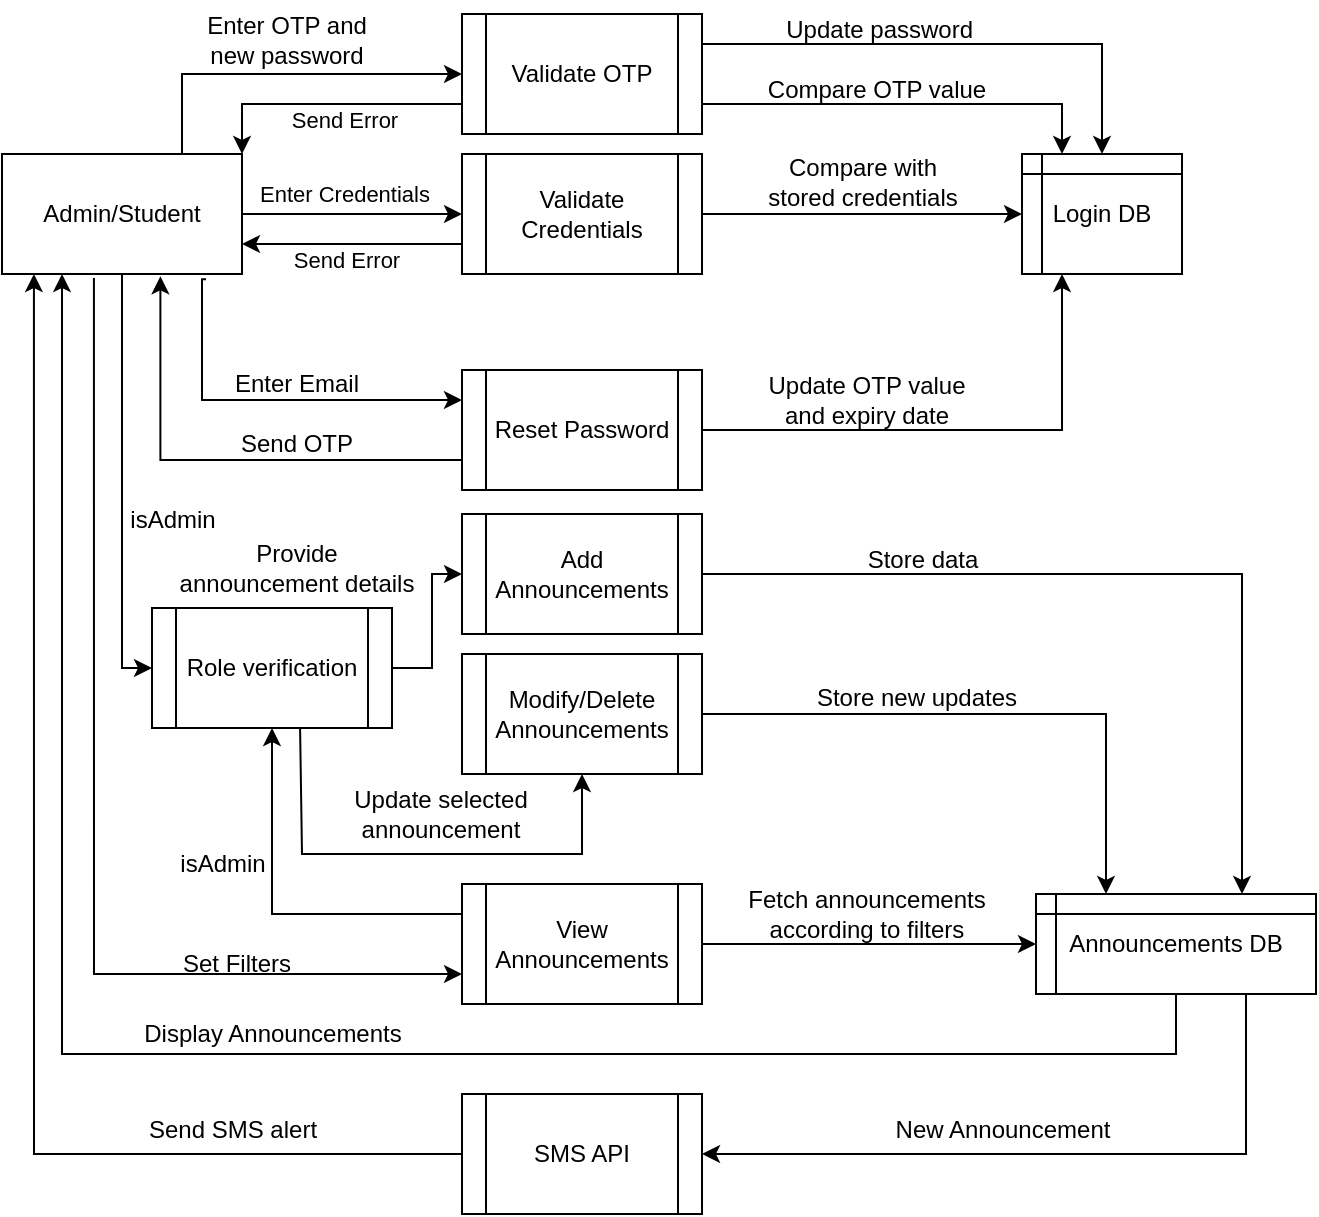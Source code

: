 <mxfile version="24.7.17">
  <diagram name="Page-1" id="h7qLzZXBfa_8gzpIA_jv">
    <mxGraphModel dx="989" dy="537" grid="1" gridSize="10" guides="1" tooltips="1" connect="1" arrows="1" fold="1" page="1" pageScale="1" pageWidth="850" pageHeight="1100" math="0" shadow="0">
      <root>
        <mxCell id="0" />
        <mxCell id="1" parent="0" />
        <mxCell id="lrxJvCzyfzTYvcZ8lVyZ-3" value="" style="edgeStyle=orthogonalEdgeStyle;rounded=0;orthogonalLoop=1;jettySize=auto;html=1;" parent="1" source="lrxJvCzyfzTYvcZ8lVyZ-1" target="lrxJvCzyfzTYvcZ8lVyZ-2" edge="1">
          <mxGeometry relative="1" as="geometry" />
        </mxCell>
        <mxCell id="lrxJvCzyfzTYvcZ8lVyZ-8" value="Enter Credentials" style="edgeLabel;html=1;align=center;verticalAlign=middle;resizable=0;points=[];" parent="lrxJvCzyfzTYvcZ8lVyZ-3" vertex="1" connectable="0">
          <mxGeometry x="-0.208" relative="1" as="geometry">
            <mxPoint x="7" y="-10" as="offset" />
          </mxGeometry>
        </mxCell>
        <mxCell id="lrxJvCzyfzTYvcZ8lVyZ-12" style="edgeStyle=orthogonalEdgeStyle;rounded=0;orthogonalLoop=1;jettySize=auto;html=1;exitX=0.85;exitY=1.044;exitDx=0;exitDy=0;entryX=0;entryY=0.25;entryDx=0;entryDy=0;exitPerimeter=0;" parent="1" source="lrxJvCzyfzTYvcZ8lVyZ-1" target="lrxJvCzyfzTYvcZ8lVyZ-11" edge="1">
          <mxGeometry relative="1" as="geometry">
            <Array as="points">
              <mxPoint x="220" y="153" />
              <mxPoint x="220" y="213" />
            </Array>
          </mxGeometry>
        </mxCell>
        <mxCell id="lrxJvCzyfzTYvcZ8lVyZ-21" style="edgeStyle=orthogonalEdgeStyle;rounded=0;orthogonalLoop=1;jettySize=auto;html=1;exitX=0.75;exitY=0;exitDx=0;exitDy=0;entryX=0;entryY=0.5;entryDx=0;entryDy=0;" parent="1" source="lrxJvCzyfzTYvcZ8lVyZ-1" target="lrxJvCzyfzTYvcZ8lVyZ-17" edge="1">
          <mxGeometry relative="1" as="geometry" />
        </mxCell>
        <mxCell id="lrxJvCzyfzTYvcZ8lVyZ-36" style="edgeStyle=orthogonalEdgeStyle;rounded=0;orthogonalLoop=1;jettySize=auto;html=1;exitX=0.383;exitY=1.033;exitDx=0;exitDy=0;entryX=0;entryY=0.75;entryDx=0;entryDy=0;exitPerimeter=0;" parent="1" source="lrxJvCzyfzTYvcZ8lVyZ-1" target="lrxJvCzyfzTYvcZ8lVyZ-35" edge="1">
          <mxGeometry relative="1" as="geometry">
            <Array as="points">
              <mxPoint x="166" y="500" />
            </Array>
          </mxGeometry>
        </mxCell>
        <mxCell id="iF2vPL6K1LmZGV8juMQi-2" style="edgeStyle=orthogonalEdgeStyle;rounded=0;orthogonalLoop=1;jettySize=auto;html=1;exitX=0.5;exitY=1;exitDx=0;exitDy=0;entryX=0;entryY=0.5;entryDx=0;entryDy=0;" edge="1" parent="1" source="lrxJvCzyfzTYvcZ8lVyZ-1" target="iF2vPL6K1LmZGV8juMQi-3">
          <mxGeometry relative="1" as="geometry">
            <mxPoint x="180" y="350" as="targetPoint" />
            <Array as="points">
              <mxPoint x="180" y="347" />
            </Array>
          </mxGeometry>
        </mxCell>
        <mxCell id="lrxJvCzyfzTYvcZ8lVyZ-1" value="Admin/Student" style="rounded=0;whiteSpace=wrap;html=1;" parent="1" vertex="1">
          <mxGeometry x="120" y="90" width="120" height="60" as="geometry" />
        </mxCell>
        <mxCell id="lrxJvCzyfzTYvcZ8lVyZ-9" style="edgeStyle=orthogonalEdgeStyle;rounded=0;orthogonalLoop=1;jettySize=auto;html=1;exitX=1;exitY=0.5;exitDx=0;exitDy=0;entryX=0;entryY=0.5;entryDx=0;entryDy=0;" parent="1" source="lrxJvCzyfzTYvcZ8lVyZ-2" target="lrxJvCzyfzTYvcZ8lVyZ-7" edge="1">
          <mxGeometry relative="1" as="geometry" />
        </mxCell>
        <mxCell id="lrxJvCzyfzTYvcZ8lVyZ-30" style="edgeStyle=orthogonalEdgeStyle;rounded=0;orthogonalLoop=1;jettySize=auto;html=1;exitX=0;exitY=0.75;exitDx=0;exitDy=0;entryX=1;entryY=0.75;entryDx=0;entryDy=0;" parent="1" source="lrxJvCzyfzTYvcZ8lVyZ-2" target="lrxJvCzyfzTYvcZ8lVyZ-1" edge="1">
          <mxGeometry relative="1" as="geometry" />
        </mxCell>
        <mxCell id="lrxJvCzyfzTYvcZ8lVyZ-2" value="Validate Credentials" style="shape=process;whiteSpace=wrap;html=1;backgroundOutline=1;rounded=0;" parent="1" vertex="1">
          <mxGeometry x="350" y="90" width="120" height="60" as="geometry" />
        </mxCell>
        <mxCell id="lrxJvCzyfzTYvcZ8lVyZ-7" value="Login DB" style="shape=internalStorage;whiteSpace=wrap;html=1;backgroundOutline=1;dx=10;dy=10;" parent="1" vertex="1">
          <mxGeometry x="630" y="90" width="80" height="60" as="geometry" />
        </mxCell>
        <mxCell id="lrxJvCzyfzTYvcZ8lVyZ-10" value="Compare with &lt;br&gt;stored credentials" style="text;html=1;align=center;verticalAlign=middle;resizable=0;points=[];autosize=1;strokeColor=none;fillColor=none;" parent="1" vertex="1">
          <mxGeometry x="490" y="84" width="120" height="40" as="geometry" />
        </mxCell>
        <mxCell id="lrxJvCzyfzTYvcZ8lVyZ-13" style="edgeStyle=orthogonalEdgeStyle;rounded=0;orthogonalLoop=1;jettySize=auto;html=1;exitX=1;exitY=0.5;exitDx=0;exitDy=0;entryX=0.25;entryY=1;entryDx=0;entryDy=0;" parent="1" source="lrxJvCzyfzTYvcZ8lVyZ-11" target="lrxJvCzyfzTYvcZ8lVyZ-7" edge="1">
          <mxGeometry relative="1" as="geometry">
            <mxPoint x="650" y="170" as="targetPoint" />
          </mxGeometry>
        </mxCell>
        <mxCell id="lrxJvCzyfzTYvcZ8lVyZ-11" value="Reset Password" style="shape=process;whiteSpace=wrap;html=1;backgroundOutline=1;rounded=0;" parent="1" vertex="1">
          <mxGeometry x="350" y="198" width="120" height="60" as="geometry" />
        </mxCell>
        <mxCell id="lrxJvCzyfzTYvcZ8lVyZ-15" value="Update OTP value &lt;br&gt;and expiry date" style="text;html=1;align=center;verticalAlign=middle;resizable=0;points=[];autosize=1;strokeColor=none;fillColor=none;" parent="1" vertex="1">
          <mxGeometry x="492" y="193" width="120" height="40" as="geometry" />
        </mxCell>
        <mxCell id="lrxJvCzyfzTYvcZ8lVyZ-23" style="edgeStyle=orthogonalEdgeStyle;rounded=0;orthogonalLoop=1;jettySize=auto;html=1;exitX=1;exitY=0.25;exitDx=0;exitDy=0;entryX=0.5;entryY=0;entryDx=0;entryDy=0;" parent="1" source="lrxJvCzyfzTYvcZ8lVyZ-17" target="lrxJvCzyfzTYvcZ8lVyZ-7" edge="1">
          <mxGeometry relative="1" as="geometry" />
        </mxCell>
        <mxCell id="lrxJvCzyfzTYvcZ8lVyZ-25" style="edgeStyle=orthogonalEdgeStyle;rounded=0;orthogonalLoop=1;jettySize=auto;html=1;exitX=1;exitY=0.75;exitDx=0;exitDy=0;entryX=0.25;entryY=0;entryDx=0;entryDy=0;" parent="1" source="lrxJvCzyfzTYvcZ8lVyZ-17" target="lrxJvCzyfzTYvcZ8lVyZ-7" edge="1">
          <mxGeometry relative="1" as="geometry" />
        </mxCell>
        <mxCell id="lrxJvCzyfzTYvcZ8lVyZ-27" style="edgeStyle=orthogonalEdgeStyle;rounded=0;orthogonalLoop=1;jettySize=auto;html=1;exitX=0;exitY=0.75;exitDx=0;exitDy=0;entryX=1;entryY=0;entryDx=0;entryDy=0;" parent="1" source="lrxJvCzyfzTYvcZ8lVyZ-17" target="lrxJvCzyfzTYvcZ8lVyZ-1" edge="1">
          <mxGeometry relative="1" as="geometry" />
        </mxCell>
        <mxCell id="lrxJvCzyfzTYvcZ8lVyZ-28" value="Send Error" style="edgeLabel;html=1;align=center;verticalAlign=middle;resizable=0;points=[];" parent="lrxJvCzyfzTYvcZ8lVyZ-27" vertex="1" connectable="0">
          <mxGeometry x="0.16" y="3" relative="1" as="geometry">
            <mxPoint x="19" y="5" as="offset" />
          </mxGeometry>
        </mxCell>
        <mxCell id="lrxJvCzyfzTYvcZ8lVyZ-17" value="Validate OTP" style="shape=process;whiteSpace=wrap;html=1;backgroundOutline=1;rounded=0;" parent="1" vertex="1">
          <mxGeometry x="350" y="20" width="120" height="60" as="geometry" />
        </mxCell>
        <mxCell id="lrxJvCzyfzTYvcZ8lVyZ-18" style="edgeStyle=orthogonalEdgeStyle;rounded=0;orthogonalLoop=1;jettySize=auto;html=1;exitX=0;exitY=0.75;exitDx=0;exitDy=0;entryX=0.66;entryY=1.019;entryDx=0;entryDy=0;entryPerimeter=0;" parent="1" source="lrxJvCzyfzTYvcZ8lVyZ-11" target="lrxJvCzyfzTYvcZ8lVyZ-1" edge="1">
          <mxGeometry relative="1" as="geometry" />
        </mxCell>
        <mxCell id="lrxJvCzyfzTYvcZ8lVyZ-19" value="Send OTP" style="text;html=1;align=center;verticalAlign=middle;resizable=0;points=[];autosize=1;strokeColor=none;fillColor=none;" parent="1" vertex="1">
          <mxGeometry x="227" y="220" width="80" height="30" as="geometry" />
        </mxCell>
        <mxCell id="lrxJvCzyfzTYvcZ8lVyZ-20" value="Enter Email" style="text;html=1;align=center;verticalAlign=middle;resizable=0;points=[];autosize=1;strokeColor=none;fillColor=none;" parent="1" vertex="1">
          <mxGeometry x="222" y="190" width="90" height="30" as="geometry" />
        </mxCell>
        <mxCell id="lrxJvCzyfzTYvcZ8lVyZ-22" value="Enter OTP and &lt;br&gt;new password" style="text;html=1;align=center;verticalAlign=middle;resizable=0;points=[];autosize=1;strokeColor=none;fillColor=none;" parent="1" vertex="1">
          <mxGeometry x="212" y="13" width="100" height="40" as="geometry" />
        </mxCell>
        <mxCell id="lrxJvCzyfzTYvcZ8lVyZ-24" value="Update password&amp;nbsp;" style="text;html=1;align=center;verticalAlign=middle;resizable=0;points=[];autosize=1;strokeColor=none;fillColor=none;" parent="1" vertex="1">
          <mxGeometry x="500" y="13" width="120" height="30" as="geometry" />
        </mxCell>
        <mxCell id="lrxJvCzyfzTYvcZ8lVyZ-26" value="Compare OTP value" style="text;html=1;align=center;verticalAlign=middle;resizable=0;points=[];autosize=1;strokeColor=none;fillColor=none;" parent="1" vertex="1">
          <mxGeometry x="492" y="43" width="130" height="30" as="geometry" />
        </mxCell>
        <mxCell id="lrxJvCzyfzTYvcZ8lVyZ-32" value="Send Error" style="edgeLabel;html=1;align=center;verticalAlign=middle;resizable=0;points=[];" parent="1" vertex="1" connectable="0">
          <mxGeometry x="291.999" y="143" as="geometry" />
        </mxCell>
        <mxCell id="lrxJvCzyfzTYvcZ8lVyZ-39" style="edgeStyle=orthogonalEdgeStyle;rounded=0;orthogonalLoop=1;jettySize=auto;html=1;exitX=1;exitY=0.5;exitDx=0;exitDy=0;entryX=0;entryY=0.5;entryDx=0;entryDy=0;" parent="1" source="lrxJvCzyfzTYvcZ8lVyZ-35" target="lrxJvCzyfzTYvcZ8lVyZ-38" edge="1">
          <mxGeometry relative="1" as="geometry" />
        </mxCell>
        <mxCell id="iF2vPL6K1LmZGV8juMQi-6" style="edgeStyle=orthogonalEdgeStyle;rounded=0;orthogonalLoop=1;jettySize=auto;html=1;exitX=0;exitY=0.25;exitDx=0;exitDy=0;entryX=0.5;entryY=1;entryDx=0;entryDy=0;" edge="1" parent="1" source="lrxJvCzyfzTYvcZ8lVyZ-35" target="iF2vPL6K1LmZGV8juMQi-3">
          <mxGeometry relative="1" as="geometry">
            <Array as="points">
              <mxPoint x="255" y="470" />
            </Array>
          </mxGeometry>
        </mxCell>
        <mxCell id="lrxJvCzyfzTYvcZ8lVyZ-35" value="View Announcements" style="shape=process;whiteSpace=wrap;html=1;backgroundOutline=1;rounded=0;" parent="1" vertex="1">
          <mxGeometry x="350" y="455" width="120" height="60" as="geometry" />
        </mxCell>
        <mxCell id="lrxJvCzyfzTYvcZ8lVyZ-37" value="Set Filters" style="text;html=1;align=center;verticalAlign=middle;resizable=0;points=[];autosize=1;strokeColor=none;fillColor=none;" parent="1" vertex="1">
          <mxGeometry x="197" y="480" width="80" height="30" as="geometry" />
        </mxCell>
        <mxCell id="lrxJvCzyfzTYvcZ8lVyZ-40" style="edgeStyle=orthogonalEdgeStyle;rounded=0;orthogonalLoop=1;jettySize=auto;html=1;exitX=0.5;exitY=1;exitDx=0;exitDy=0;entryX=0.25;entryY=1;entryDx=0;entryDy=0;" parent="1" source="lrxJvCzyfzTYvcZ8lVyZ-38" target="lrxJvCzyfzTYvcZ8lVyZ-1" edge="1">
          <mxGeometry relative="1" as="geometry">
            <mxPoint x="150" y="190" as="targetPoint" />
            <Array as="points">
              <mxPoint x="707" y="540" />
              <mxPoint x="150" y="540" />
            </Array>
          </mxGeometry>
        </mxCell>
        <mxCell id="lrxJvCzyfzTYvcZ8lVyZ-43" style="edgeStyle=orthogonalEdgeStyle;rounded=0;orthogonalLoop=1;jettySize=auto;html=1;exitX=0.75;exitY=1;exitDx=0;exitDy=0;entryX=1;entryY=0.5;entryDx=0;entryDy=0;" parent="1" source="lrxJvCzyfzTYvcZ8lVyZ-38" target="lrxJvCzyfzTYvcZ8lVyZ-44" edge="1">
          <mxGeometry relative="1" as="geometry">
            <mxPoint x="505" y="615" as="targetPoint" />
          </mxGeometry>
        </mxCell>
        <mxCell id="lrxJvCzyfzTYvcZ8lVyZ-38" value="Announcements DB" style="shape=internalStorage;whiteSpace=wrap;html=1;backgroundOutline=1;dx=10;dy=10;" parent="1" vertex="1">
          <mxGeometry x="637" y="460" width="140" height="50" as="geometry" />
        </mxCell>
        <mxCell id="lrxJvCzyfzTYvcZ8lVyZ-41" value="Display Announcements" style="text;html=1;align=center;verticalAlign=middle;resizable=0;points=[];autosize=1;strokeColor=none;fillColor=none;" parent="1" vertex="1">
          <mxGeometry x="180" y="515" width="150" height="30" as="geometry" />
        </mxCell>
        <mxCell id="lrxJvCzyfzTYvcZ8lVyZ-42" value="Fetch announcements &lt;br&gt;according to filters" style="text;html=1;align=center;verticalAlign=middle;resizable=0;points=[];autosize=1;strokeColor=none;fillColor=none;" parent="1" vertex="1">
          <mxGeometry x="482" y="450" width="140" height="40" as="geometry" />
        </mxCell>
        <mxCell id="lrxJvCzyfzTYvcZ8lVyZ-45" style="edgeStyle=orthogonalEdgeStyle;rounded=0;orthogonalLoop=1;jettySize=auto;html=1;exitX=0;exitY=0.5;exitDx=0;exitDy=0;entryX=0.133;entryY=1;entryDx=0;entryDy=0;entryPerimeter=0;" parent="1" source="lrxJvCzyfzTYvcZ8lVyZ-44" target="lrxJvCzyfzTYvcZ8lVyZ-1" edge="1">
          <mxGeometry relative="1" as="geometry">
            <mxPoint x="130" y="160" as="targetPoint" />
            <Array as="points">
              <mxPoint x="136" y="590" />
            </Array>
          </mxGeometry>
        </mxCell>
        <mxCell id="lrxJvCzyfzTYvcZ8lVyZ-44" value="SMS API" style="shape=process;whiteSpace=wrap;html=1;backgroundOutline=1;rounded=0;" parent="1" vertex="1">
          <mxGeometry x="350" y="560" width="120" height="60" as="geometry" />
        </mxCell>
        <mxCell id="lrxJvCzyfzTYvcZ8lVyZ-46" value="New Announcement" style="text;html=1;align=center;verticalAlign=middle;resizable=0;points=[];autosize=1;strokeColor=none;fillColor=none;" parent="1" vertex="1">
          <mxGeometry x="555" y="563" width="130" height="30" as="geometry" />
        </mxCell>
        <mxCell id="lrxJvCzyfzTYvcZ8lVyZ-47" value="Send SMS alert" style="text;html=1;align=center;verticalAlign=middle;resizable=0;points=[];autosize=1;strokeColor=none;fillColor=none;" parent="1" vertex="1">
          <mxGeometry x="180" y="563" width="110" height="30" as="geometry" />
        </mxCell>
        <mxCell id="Gdq8keA5wdMwbTFAbuvl-8" style="edgeStyle=orthogonalEdgeStyle;rounded=0;orthogonalLoop=1;jettySize=auto;html=1;exitX=1;exitY=0.5;exitDx=0;exitDy=0;" parent="1" source="Gdq8keA5wdMwbTFAbuvl-4" target="lrxJvCzyfzTYvcZ8lVyZ-38" edge="1">
          <mxGeometry relative="1" as="geometry">
            <Array as="points">
              <mxPoint x="740" y="300" />
            </Array>
          </mxGeometry>
        </mxCell>
        <mxCell id="Gdq8keA5wdMwbTFAbuvl-4" value="Add Announcements&lt;span style=&quot;color: rgba(0, 0, 0, 0); font-family: monospace; font-size: 0px; text-align: start; text-wrap: nowrap;&quot;&gt;%3CmxGraphModel%3E%3Croot%3E%3CmxCell%20id%3D%220%22%2F%3E%3CmxCell%20id%3D%221%22%20parent%3D%220%22%2F%3E%3CmxCell%20id%3D%222%22%20value%3D%22Reset%20Password%22%20style%3D%22shape%3Dprocess%3BwhiteSpace%3Dwrap%3Bhtml%3D1%3BbackgroundOutline%3D1%3Brounded%3D0%3B%22%20vertex%3D%221%22%20parent%3D%221%22%3E%3CmxGeometry%20x%3D%22350%22%20y%3D%22198%22%20width%3D%22120%22%20height%3D%2260%22%20as%3D%22geometry%22%2F%3E%3C%2FmxCell%3E%3C%2Froot%3E%3C%2FmxGraphModel%3Es&lt;/span&gt;" style="shape=process;whiteSpace=wrap;html=1;backgroundOutline=1;rounded=0;" parent="1" vertex="1">
          <mxGeometry x="350" y="270" width="120" height="60" as="geometry" />
        </mxCell>
        <mxCell id="Gdq8keA5wdMwbTFAbuvl-14" style="edgeStyle=orthogonalEdgeStyle;rounded=0;orthogonalLoop=1;jettySize=auto;html=1;exitX=1;exitY=0.5;exitDx=0;exitDy=0;entryX=0.25;entryY=0;entryDx=0;entryDy=0;" parent="1" source="Gdq8keA5wdMwbTFAbuvl-5" target="lrxJvCzyfzTYvcZ8lVyZ-38" edge="1">
          <mxGeometry relative="1" as="geometry" />
        </mxCell>
        <mxCell id="Gdq8keA5wdMwbTFAbuvl-5" value="Modify/Delete Announcements" style="shape=process;whiteSpace=wrap;html=1;backgroundOutline=1;rounded=0;" parent="1" vertex="1">
          <mxGeometry x="350" y="340" width="120" height="60" as="geometry" />
        </mxCell>
        <mxCell id="Gdq8keA5wdMwbTFAbuvl-7" value="Provide &lt;br&gt;announcement details" style="text;html=1;align=center;verticalAlign=middle;resizable=0;points=[];autosize=1;strokeColor=none;fillColor=none;" parent="1" vertex="1">
          <mxGeometry x="197" y="277" width="140" height="40" as="geometry" />
        </mxCell>
        <mxCell id="Gdq8keA5wdMwbTFAbuvl-9" value="Store data" style="text;html=1;align=center;verticalAlign=middle;resizable=0;points=[];autosize=1;strokeColor=none;fillColor=none;" parent="1" vertex="1">
          <mxGeometry x="540" y="278" width="80" height="30" as="geometry" />
        </mxCell>
        <mxCell id="Gdq8keA5wdMwbTFAbuvl-15" value="Store new updates" style="text;html=1;align=center;verticalAlign=middle;resizable=0;points=[];autosize=1;strokeColor=none;fillColor=none;" parent="1" vertex="1">
          <mxGeometry x="517" y="347" width="120" height="30" as="geometry" />
        </mxCell>
        <mxCell id="iF2vPL6K1LmZGV8juMQi-5" style="edgeStyle=orthogonalEdgeStyle;rounded=0;orthogonalLoop=1;jettySize=auto;html=1;entryX=0;entryY=0.5;entryDx=0;entryDy=0;" edge="1" parent="1" source="iF2vPL6K1LmZGV8juMQi-3" target="Gdq8keA5wdMwbTFAbuvl-4">
          <mxGeometry relative="1" as="geometry" />
        </mxCell>
        <mxCell id="iF2vPL6K1LmZGV8juMQi-3" value="Role verification" style="shape=process;whiteSpace=wrap;html=1;backgroundOutline=1;rounded=0;" vertex="1" parent="1">
          <mxGeometry x="195" y="317" width="120" height="60" as="geometry" />
        </mxCell>
        <mxCell id="iF2vPL6K1LmZGV8juMQi-7" value="isAdmin" style="text;html=1;align=center;verticalAlign=middle;resizable=0;points=[];autosize=1;strokeColor=none;fillColor=none;" vertex="1" parent="1">
          <mxGeometry x="195" y="430" width="70" height="30" as="geometry" />
        </mxCell>
        <mxCell id="iF2vPL6K1LmZGV8juMQi-9" value="" style="edgeStyle=orthogonalEdgeStyle;rounded=0;orthogonalLoop=1;jettySize=auto;html=1;entryX=0.5;entryY=1;entryDx=0;entryDy=0;exitX=0.617;exitY=0.995;exitDx=0;exitDy=0;exitPerimeter=0;" edge="1" parent="1" source="iF2vPL6K1LmZGV8juMQi-3" target="Gdq8keA5wdMwbTFAbuvl-5">
          <mxGeometry relative="1" as="geometry">
            <mxPoint x="270" y="380" as="sourcePoint" />
            <mxPoint x="410" y="400" as="targetPoint" />
            <Array as="points">
              <mxPoint x="270" y="377" />
              <mxPoint x="270" y="440" />
              <mxPoint x="410" y="440" />
            </Array>
          </mxGeometry>
        </mxCell>
        <mxCell id="Gdq8keA5wdMwbTFAbuvl-13" value="Update selected &lt;br&gt;announcement" style="text;html=1;align=center;verticalAlign=middle;resizable=0;points=[];autosize=1;strokeColor=none;fillColor=none;" parent="1" vertex="1">
          <mxGeometry x="284" y="400" width="110" height="40" as="geometry" />
        </mxCell>
        <mxCell id="iF2vPL6K1LmZGV8juMQi-12" value="isAdmin" style="text;html=1;align=center;verticalAlign=middle;resizable=0;points=[];autosize=1;strokeColor=none;fillColor=none;" vertex="1" parent="1">
          <mxGeometry x="170" y="258" width="70" height="30" as="geometry" />
        </mxCell>
      </root>
    </mxGraphModel>
  </diagram>
</mxfile>
